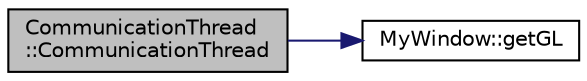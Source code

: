 digraph "CommunicationThread::CommunicationThread"
{
 // LATEX_PDF_SIZE
  edge [fontname="Helvetica",fontsize="10",labelfontname="Helvetica",labelfontsize="10"];
  node [fontname="Helvetica",fontsize="10",shape=record];
  rankdir="LR";
  Node1 [label="CommunicationThread\l::CommunicationThread",height=0.2,width=0.4,color="black", fillcolor="grey75", style="filled", fontcolor="black",tooltip=" "];
  Node1 -> Node2 [color="midnightblue",fontsize="10",style="solid",fontname="Helvetica"];
  Node2 [label="MyWindow::getGL",height=0.2,width=0.4,color="black", fillcolor="white", style="filled",URL="$classMyWindow.html#a291d7e85a9015f512740dfcc85d6a7a2",tooltip=" "];
}

